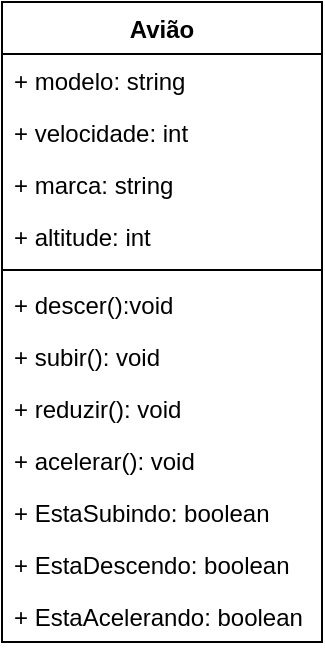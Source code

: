 <mxfile version="20.8.23" type="device"><diagram name="Página-1" id="bOYgCjCsob3O2M5Tf-Er"><mxGraphModel dx="1415" dy="796" grid="1" gridSize="10" guides="1" tooltips="1" connect="1" arrows="1" fold="1" page="1" pageScale="1" pageWidth="827" pageHeight="1169" math="0" shadow="0"><root><mxCell id="0"/><mxCell id="1" parent="0"/><mxCell id="J7NPZqlGucMefgC7PqiQ-1" value="Avião" style="swimlane;fontStyle=1;align=center;verticalAlign=top;childLayout=stackLayout;horizontal=1;startSize=26;horizontalStack=0;resizeParent=1;resizeParentMax=0;resizeLast=0;collapsible=1;marginBottom=0;" vertex="1" parent="1"><mxGeometry x="340" y="380" width="160" height="320" as="geometry"/></mxCell><mxCell id="J7NPZqlGucMefgC7PqiQ-6" value="+ modelo: string" style="text;strokeColor=none;fillColor=none;align=left;verticalAlign=top;spacingLeft=4;spacingRight=4;overflow=hidden;rotatable=0;points=[[0,0.5],[1,0.5]];portConstraint=eastwest;" vertex="1" parent="J7NPZqlGucMefgC7PqiQ-1"><mxGeometry y="26" width="160" height="26" as="geometry"/></mxCell><mxCell id="J7NPZqlGucMefgC7PqiQ-5" value="+ velocidade: int" style="text;strokeColor=none;fillColor=none;align=left;verticalAlign=top;spacingLeft=4;spacingRight=4;overflow=hidden;rotatable=0;points=[[0,0.5],[1,0.5]];portConstraint=eastwest;" vertex="1" parent="J7NPZqlGucMefgC7PqiQ-1"><mxGeometry y="52" width="160" height="26" as="geometry"/></mxCell><mxCell id="J7NPZqlGucMefgC7PqiQ-11" value="+ marca: string" style="text;strokeColor=none;fillColor=none;align=left;verticalAlign=top;spacingLeft=4;spacingRight=4;overflow=hidden;rotatable=0;points=[[0,0.5],[1,0.5]];portConstraint=eastwest;" vertex="1" parent="J7NPZqlGucMefgC7PqiQ-1"><mxGeometry y="78" width="160" height="26" as="geometry"/></mxCell><mxCell id="J7NPZqlGucMefgC7PqiQ-2" value="+ altitude: int" style="text;strokeColor=none;fillColor=none;align=left;verticalAlign=top;spacingLeft=4;spacingRight=4;overflow=hidden;rotatable=0;points=[[0,0.5],[1,0.5]];portConstraint=eastwest;" vertex="1" parent="J7NPZqlGucMefgC7PqiQ-1"><mxGeometry y="104" width="160" height="26" as="geometry"/></mxCell><mxCell id="J7NPZqlGucMefgC7PqiQ-3" value="" style="line;strokeWidth=1;fillColor=none;align=left;verticalAlign=middle;spacingTop=-1;spacingLeft=3;spacingRight=3;rotatable=0;labelPosition=right;points=[];portConstraint=eastwest;strokeColor=inherit;" vertex="1" parent="J7NPZqlGucMefgC7PqiQ-1"><mxGeometry y="130" width="160" height="8" as="geometry"/></mxCell><mxCell id="J7NPZqlGucMefgC7PqiQ-4" value="+ descer():void" style="text;strokeColor=none;fillColor=none;align=left;verticalAlign=top;spacingLeft=4;spacingRight=4;overflow=hidden;rotatable=0;points=[[0,0.5],[1,0.5]];portConstraint=eastwest;" vertex="1" parent="J7NPZqlGucMefgC7PqiQ-1"><mxGeometry y="138" width="160" height="26" as="geometry"/></mxCell><mxCell id="J7NPZqlGucMefgC7PqiQ-10" value="+ subir(): void" style="text;strokeColor=none;fillColor=none;align=left;verticalAlign=top;spacingLeft=4;spacingRight=4;overflow=hidden;rotatable=0;points=[[0,0.5],[1,0.5]];portConstraint=eastwest;" vertex="1" parent="J7NPZqlGucMefgC7PqiQ-1"><mxGeometry y="164" width="160" height="26" as="geometry"/></mxCell><mxCell id="J7NPZqlGucMefgC7PqiQ-9" value="+ reduzir(): void" style="text;strokeColor=none;fillColor=none;align=left;verticalAlign=top;spacingLeft=4;spacingRight=4;overflow=hidden;rotatable=0;points=[[0,0.5],[1,0.5]];portConstraint=eastwest;" vertex="1" parent="J7NPZqlGucMefgC7PqiQ-1"><mxGeometry y="190" width="160" height="26" as="geometry"/></mxCell><mxCell id="J7NPZqlGucMefgC7PqiQ-8" value="+ acelerar(): void" style="text;strokeColor=none;fillColor=none;align=left;verticalAlign=top;spacingLeft=4;spacingRight=4;overflow=hidden;rotatable=0;points=[[0,0.5],[1,0.5]];portConstraint=eastwest;" vertex="1" parent="J7NPZqlGucMefgC7PqiQ-1"><mxGeometry y="216" width="160" height="26" as="geometry"/></mxCell><mxCell id="J7NPZqlGucMefgC7PqiQ-12" value="+ EstaSubindo: boolean" style="text;strokeColor=none;fillColor=none;align=left;verticalAlign=top;spacingLeft=4;spacingRight=4;overflow=hidden;rotatable=0;points=[[0,0.5],[1,0.5]];portConstraint=eastwest;" vertex="1" parent="J7NPZqlGucMefgC7PqiQ-1"><mxGeometry y="242" width="160" height="26" as="geometry"/></mxCell><mxCell id="J7NPZqlGucMefgC7PqiQ-13" value="+ EstaDescendo: boolean" style="text;strokeColor=none;fillColor=none;align=left;verticalAlign=top;spacingLeft=4;spacingRight=4;overflow=hidden;rotatable=0;points=[[0,0.5],[1,0.5]];portConstraint=eastwest;" vertex="1" parent="J7NPZqlGucMefgC7PqiQ-1"><mxGeometry y="268" width="160" height="26" as="geometry"/></mxCell><mxCell id="J7NPZqlGucMefgC7PqiQ-14" value="+ EstaAcelerando: boolean" style="text;strokeColor=none;fillColor=none;align=left;verticalAlign=top;spacingLeft=4;spacingRight=4;overflow=hidden;rotatable=0;points=[[0,0.5],[1,0.5]];portConstraint=eastwest;" vertex="1" parent="J7NPZqlGucMefgC7PqiQ-1"><mxGeometry y="294" width="160" height="26" as="geometry"/></mxCell></root></mxGraphModel></diagram></mxfile>